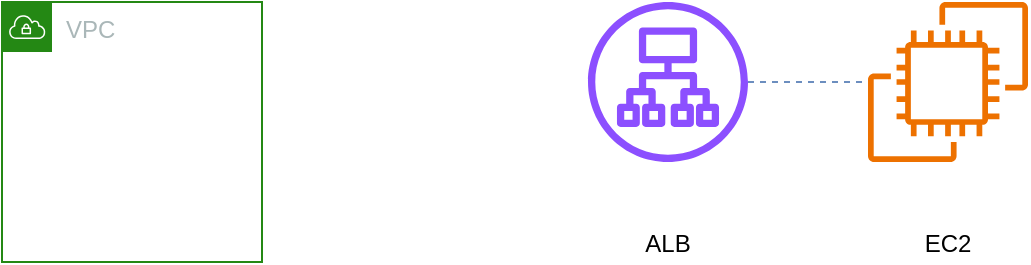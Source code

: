 <mxfile version="24.2.2" type="device">
  <diagram id="STGDeQsWmUhRzNwDsCpe" name="ページ1">
    <mxGraphModel dx="1771" dy="1177" grid="1" gridSize="10" guides="1" tooltips="1" connect="1" arrows="1" fold="1" page="1" pageScale="1" pageWidth="827" pageHeight="1169" math="0" shadow="0">
      <root>
        <mxCell id="0" />
        <mxCell id="1" parent="0" />
        <UserObject label="%component%" component="ALB" placeholders="1" id="ZZP_k37aOTPDZHekrBOt-1">
          <mxCell style="shape=mxgraph.aws4.application_load_balancer;fillColor=#8C4FFF;strokeColor=#ffffff;verticalLabelPosition=bottom;" vertex="1" parent="1">
            <mxGeometry x="20" y="20" width="80" height="80" as="geometry" />
          </mxCell>
        </UserObject>
        <UserObject label="%component%" component="EC2" placeholders="1" id="ZZP_k37aOTPDZHekrBOt-2">
          <mxCell style="shape=mxgraph.aws4.ec2;fillColor=#ED7100;strokeColor=#ffffff;verticalLabelPosition=bottom;" vertex="1" parent="1">
            <mxGeometry x="160" y="20" width="80" height="80" as="geometry" />
          </mxCell>
        </UserObject>
        <mxCell id="ZZP_k37aOTPDZHekrBOt-3" value="" style="curved=0;endArrow=none;endFill=0;dashed=1;strokeColor=#6c8ebf;" edge="1" parent="1" source="ZZP_k37aOTPDZHekrBOt-1" target="ZZP_k37aOTPDZHekrBOt-2">
          <mxGeometry relative="1" as="geometry" />
        </mxCell>
        <mxCell id="_UURGmZ6SpFd7tP_iFJC-4" value="VPC" style="points=[[0,0],[0.25,0],[0.5,0],[0.75,0],[1,0],[1,0.25],[1,0.5],[1,0.75],[1,1],[0.75,1],[0.5,1],[0.25,1],[0,1],[0,0.75],[0,0.5],[0,0.25]];outlineConnect=0;gradientColor=none;html=1;whiteSpace=wrap;fontSize=12;fontStyle=0;container=1;pointerEvents=0;collapsible=0;recursiveResize=0;shape=mxgraph.aws4.group;grIcon=mxgraph.aws4.group_vpc;strokeColor=#248814;fillColor=none;verticalAlign=top;align=left;spacingLeft=30;fontColor=#AAB7B8;dashed=0;" vertex="1" parent="1">
          <mxGeometry x="-273" y="20" width="130" height="130" as="geometry" />
        </mxCell>
      </root>
    </mxGraphModel>
  </diagram>
</mxfile>

